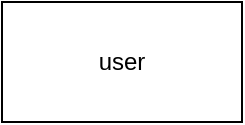 <mxfile version="15.7.3" type="github">
  <diagram id="s8fzFbX6xLmCuKb0O2X_" name="Page-1">
    <mxGraphModel dx="1186" dy="513" grid="1" gridSize="10" guides="1" tooltips="1" connect="1" arrows="1" fold="1" page="1" pageScale="1" pageWidth="850" pageHeight="1100" math="0" shadow="0">
      <root>
        <mxCell id="0" />
        <mxCell id="1" parent="0" />
        <mxCell id="JWeq8jiMP3vQjRdZ-YEL-1" value="user" style="rounded=0;whiteSpace=wrap;html=1;" vertex="1" parent="1">
          <mxGeometry x="120" y="70" width="120" height="60" as="geometry" />
        </mxCell>
      </root>
    </mxGraphModel>
  </diagram>
</mxfile>

